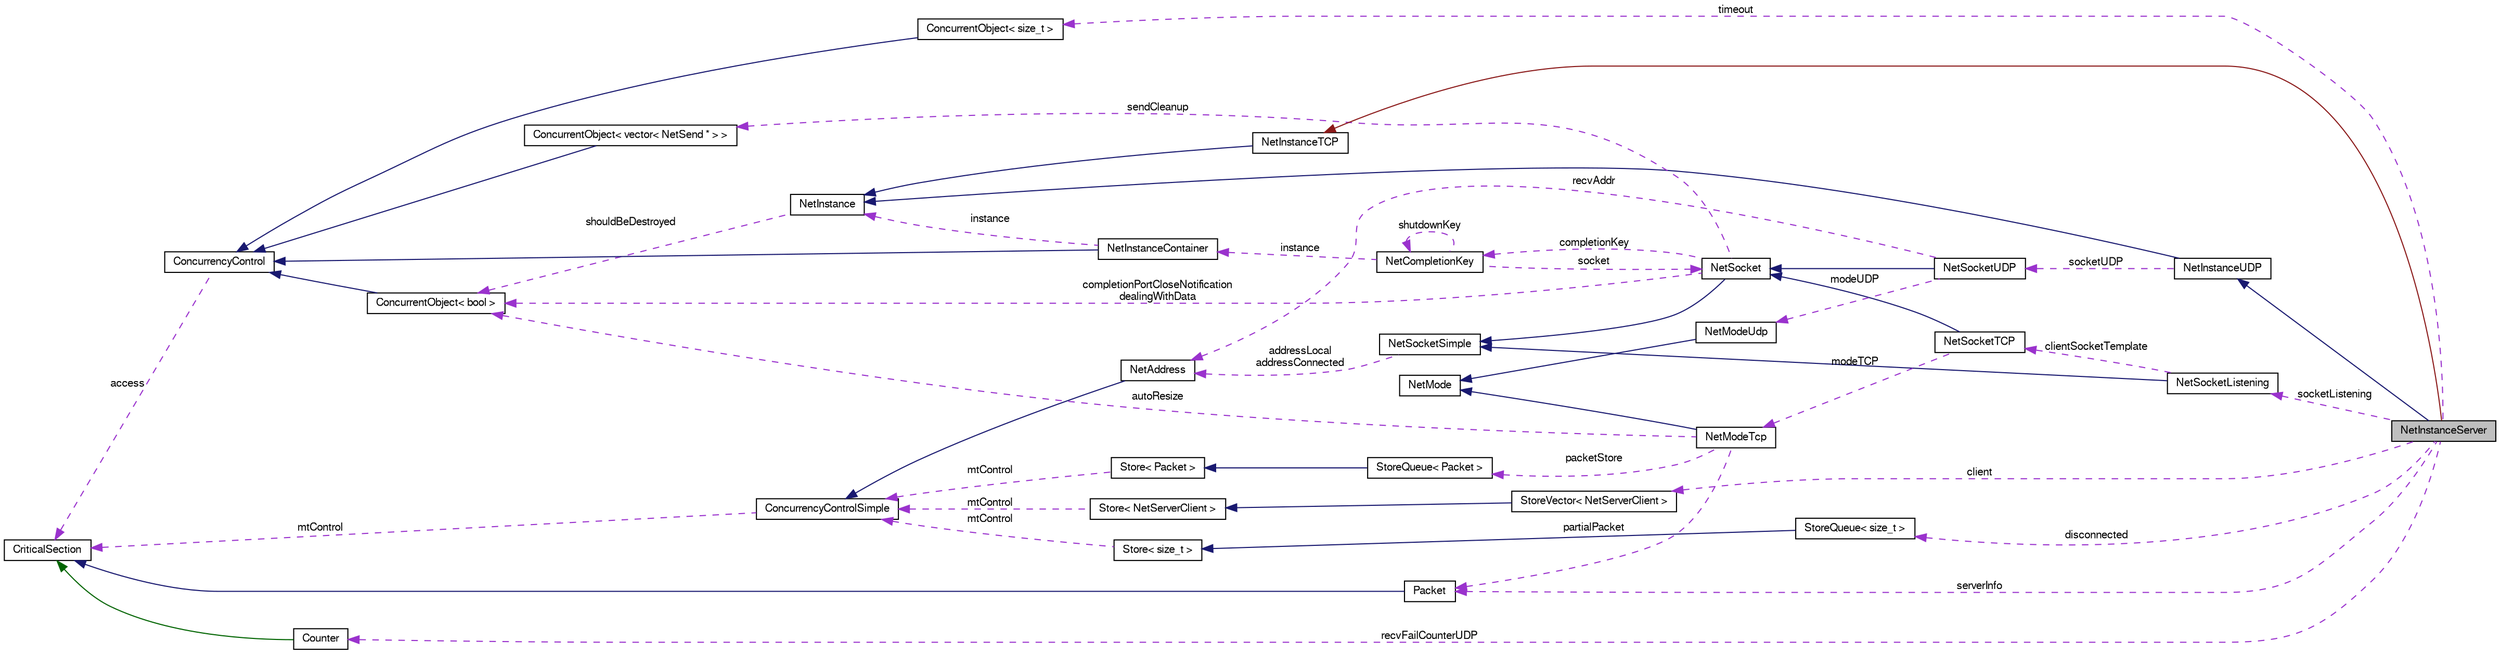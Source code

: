 digraph G
{
  edge [fontname="FreeSans",fontsize="10",labelfontname="FreeSans",labelfontsize="10"];
  node [fontname="FreeSans",fontsize="10",shape=record];
  rankdir=LR;
  Node1 [label="NetInstanceServer",height=0.2,width=0.4,color="black", fillcolor="grey75", style="filled" fontcolor="black"];
  Node2 -> Node1 [dir=back,color="midnightblue",fontsize="10",style="solid",fontname="FreeSans"];
  Node2 [label="NetInstanceUDP",height=0.2,width=0.4,color="black", fillcolor="white", style="filled",URL="$class_net_instance_u_d_p.html",tooltip="UDP instance class responsible for managing all UDP operations on at an instance level."];
  Node3 -> Node2 [dir=back,color="midnightblue",fontsize="10",style="solid",fontname="FreeSans"];
  Node3 [label="NetInstance",height=0.2,width=0.4,color="black", fillcolor="white", style="filled",URL="$class_net_instance.html",tooltip="Core instance class responsible for the core structure of a networking instance."];
  Node4 -> Node3 [dir=back,color="darkorchid3",fontsize="10",style="dashed",label="shouldBeDestroyed",fontname="FreeSans"];
  Node4 [label="ConcurrentObject\< bool \>",height=0.2,width=0.4,color="black", fillcolor="white", style="filled",URL="$class_concurrent_object.html"];
  Node5 -> Node4 [dir=back,color="midnightblue",fontsize="10",style="solid",fontname="FreeSans"];
  Node5 [label="ConcurrencyControl",height=0.2,width=0.4,color="black", fillcolor="white", style="filled",URL="$class_concurrency_control.html",tooltip="Advanced concurrency control object."];
  Node6 -> Node5 [dir=back,color="darkorchid3",fontsize="10",style="dashed",label="access",fontname="FreeSans"];
  Node6 [label="CriticalSection",height=0.2,width=0.4,color="black", fillcolor="white", style="filled",URL="$class_critical_section.html",tooltip="Critical section class with Enter and Leave methods."];
  Node7 -> Node2 [dir=back,color="darkorchid3",fontsize="10",style="dashed",label="socketUDP",fontname="FreeSans"];
  Node7 [label="NetSocketUDP",height=0.2,width=0.4,color="black", fillcolor="white", style="filled",URL="$class_net_socket_u_d_p.html",tooltip="Socket used for UDP data transfer."];
  Node8 -> Node7 [dir=back,color="midnightblue",fontsize="10",style="solid",fontname="FreeSans"];
  Node8 [label="NetSocket",height=0.2,width=0.4,color="black", fillcolor="white", style="filled",URL="$class_net_socket.html",tooltip="Socket class providing more advanced functionality common to all protocols."];
  Node9 -> Node8 [dir=back,color="midnightblue",fontsize="10",style="solid",fontname="FreeSans"];
  Node9 [label="NetSocketSimple",height=0.2,width=0.4,color="black", fillcolor="white", style="filled",URL="$class_net_socket_simple.html",tooltip="simple socket with basic functionality"];
  Node10 -> Node9 [dir=back,color="darkorchid3",fontsize="10",style="dashed",label="addressLocal\naddressConnected",fontname="FreeSans"];
  Node10 [label="NetAddress",height=0.2,width=0.4,color="black", fillcolor="white", style="filled",URL="$class_net_address.html",tooltip="Stores a single address with IP and port."];
  Node11 -> Node10 [dir=back,color="midnightblue",fontsize="10",style="solid",fontname="FreeSans"];
  Node11 [label="ConcurrencyControlSimple",height=0.2,width=0.4,color="black", fillcolor="white", style="filled",URL="$class_concurrency_control_simple.html",tooltip="simple version of ConcurrencyControl class which avoids the need for threadID parameters"];
  Node6 -> Node11 [dir=back,color="darkorchid3",fontsize="10",style="dashed",label="mtControl",fontname="FreeSans"];
  Node12 -> Node8 [dir=back,color="darkorchid3",fontsize="10",style="dashed",label="sendCleanup",fontname="FreeSans"];
  Node12 [label="ConcurrentObject\< vector\< NetSend * \> \>",height=0.2,width=0.4,color="black", fillcolor="white", style="filled",URL="$class_concurrent_object.html"];
  Node5 -> Node12 [dir=back,color="midnightblue",fontsize="10",style="solid",fontname="FreeSans"];
  Node13 -> Node8 [dir=back,color="darkorchid3",fontsize="10",style="dashed",label="completionKey",fontname="FreeSans"];
  Node13 [label="NetCompletionKey",height=0.2,width=0.4,color="black", fillcolor="white", style="filled",URL="$class_net_completion_key.html",tooltip="Completion key used by the completion port to identify instances, sockets and other objects..."];
  Node14 -> Node13 [dir=back,color="darkorchid3",fontsize="10",style="dashed",label="instance",fontname="FreeSans"];
  Node14 [label="NetInstanceContainer",height=0.2,width=0.4,color="black", fillcolor="white", style="filled",URL="$class_net_instance_container.html",tooltip="Stores instances, allowing safe shutdown of instance."];
  Node5 -> Node14 [dir=back,color="midnightblue",fontsize="10",style="solid",fontname="FreeSans"];
  Node3 -> Node14 [dir=back,color="darkorchid3",fontsize="10",style="dashed",label="instance",fontname="FreeSans"];
  Node8 -> Node13 [dir=back,color="darkorchid3",fontsize="10",style="dashed",label="socket",fontname="FreeSans"];
  Node13 -> Node13 [dir=back,color="darkorchid3",fontsize="10",style="dashed",label="shutdownKey",fontname="FreeSans"];
  Node4 -> Node8 [dir=back,color="darkorchid3",fontsize="10",style="dashed",label="completionPortCloseNotification\ndealingWithData",fontname="FreeSans"];
  Node10 -> Node7 [dir=back,color="darkorchid3",fontsize="10",style="dashed",label="recvAddr",fontname="FreeSans"];
  Node15 -> Node7 [dir=back,color="darkorchid3",fontsize="10",style="dashed",label="modeUDP",fontname="FreeSans"];
  Node15 [label="NetModeUdp",height=0.2,width=0.4,color="black", fillcolor="white", style="filled",URL="$class_net_mode_udp.html",tooltip="UDP protocol class, provides a base for extensions to the protocol by UDP mode classes."];
  Node16 -> Node15 [dir=back,color="midnightblue",fontsize="10",style="solid",fontname="FreeSans"];
  Node16 [label="NetMode",height=0.2,width=0.4,color="black", fillcolor="white", style="filled",URL="$class_net_mode.html",tooltip="Protocol interface inherited by protocol objects such as NetModeUdp and NetModeTcp."];
  Node17 -> Node1 [dir=back,color="firebrick4",fontsize="10",style="solid",fontname="FreeSans"];
  Node17 [label="NetInstanceTCP",height=0.2,width=0.4,color="black", fillcolor="white", style="filled",URL="$class_net_instance_t_c_p.html",tooltip="TCP instance class responsible for managing all TCP operations on at an instance level."];
  Node3 -> Node17 [dir=back,color="midnightblue",fontsize="10",style="solid",fontname="FreeSans"];
  Node18 -> Node1 [dir=back,color="darkorchid3",fontsize="10",style="dashed",label="client",fontname="FreeSans"];
  Node18 [label="StoreVector\< NetServerClient \>",height=0.2,width=0.4,color="black", fillcolor="white", style="filled",URL="$class_store_vector.html"];
  Node19 -> Node18 [dir=back,color="midnightblue",fontsize="10",style="solid",fontname="FreeSans"];
  Node19 [label="Store\< NetServerClient \>",height=0.2,width=0.4,color="black", fillcolor="white", style="filled",URL="$class_store.html"];
  Node11 -> Node19 [dir=back,color="darkorchid3",fontsize="10",style="dashed",label="mtControl",fontname="FreeSans"];
  Node20 -> Node1 [dir=back,color="darkorchid3",fontsize="10",style="dashed",label="disconnected",fontname="FreeSans"];
  Node20 [label="StoreQueue\< size_t \>",height=0.2,width=0.4,color="black", fillcolor="white", style="filled",URL="$class_store_queue.html"];
  Node21 -> Node20 [dir=back,color="midnightblue",fontsize="10",style="solid",fontname="FreeSans"];
  Node21 [label="Store\< size_t \>",height=0.2,width=0.4,color="black", fillcolor="white", style="filled",URL="$class_store.html"];
  Node11 -> Node21 [dir=back,color="darkorchid3",fontsize="10",style="dashed",label="mtControl",fontname="FreeSans"];
  Node22 -> Node1 [dir=back,color="darkorchid3",fontsize="10",style="dashed",label="serverInfo",fontname="FreeSans"];
  Node22 [label="Packet",height=0.2,width=0.4,color="black", fillcolor="white", style="filled",URL="$class_packet.html",tooltip="Efficiently and safely stores and manipulates data."];
  Node6 -> Node22 [dir=back,color="midnightblue",fontsize="10",style="solid",fontname="FreeSans"];
  Node23 -> Node1 [dir=back,color="darkorchid3",fontsize="10",style="dashed",label="socketListening",fontname="FreeSans"];
  Node23 [label="NetSocketListening",height=0.2,width=0.4,color="black", fillcolor="white", style="filled",URL="$class_net_socket_listening.html",tooltip="Listening socket used to listen and accept new TCP connections."];
  Node9 -> Node23 [dir=back,color="midnightblue",fontsize="10",style="solid",fontname="FreeSans"];
  Node24 -> Node23 [dir=back,color="darkorchid3",fontsize="10",style="dashed",label="clientSocketTemplate",fontname="FreeSans"];
  Node24 [label="NetSocketTCP",height=0.2,width=0.4,color="black", fillcolor="white", style="filled",URL="$class_net_socket_t_c_p.html",tooltip="Socket used for TCP data transfer."];
  Node8 -> Node24 [dir=back,color="midnightblue",fontsize="10",style="solid",fontname="FreeSans"];
  Node25 -> Node24 [dir=back,color="darkorchid3",fontsize="10",style="dashed",label="modeTCP",fontname="FreeSans"];
  Node25 [label="NetModeTcp",height=0.2,width=0.4,color="black", fillcolor="white", style="filled",URL="$class_net_mode_tcp.html",tooltip="TCP protocol class, provides a base for extensions to the protocol by TCP mode classes."];
  Node16 -> Node25 [dir=back,color="midnightblue",fontsize="10",style="solid",fontname="FreeSans"];
  Node22 -> Node25 [dir=back,color="darkorchid3",fontsize="10",style="dashed",label="partialPacket",fontname="FreeSans"];
  Node26 -> Node25 [dir=back,color="darkorchid3",fontsize="10",style="dashed",label="packetStore",fontname="FreeSans"];
  Node26 [label="StoreQueue\< Packet \>",height=0.2,width=0.4,color="black", fillcolor="white", style="filled",URL="$class_store_queue.html"];
  Node27 -> Node26 [dir=back,color="midnightblue",fontsize="10",style="solid",fontname="FreeSans"];
  Node27 [label="Store\< Packet \>",height=0.2,width=0.4,color="black", fillcolor="white", style="filled",URL="$class_store.html"];
  Node11 -> Node27 [dir=back,color="darkorchid3",fontsize="10",style="dashed",label="mtControl",fontname="FreeSans"];
  Node4 -> Node25 [dir=back,color="darkorchid3",fontsize="10",style="dashed",label="autoResize",fontname="FreeSans"];
  Node28 -> Node1 [dir=back,color="darkorchid3",fontsize="10",style="dashed",label="timeout",fontname="FreeSans"];
  Node28 [label="ConcurrentObject\< size_t \>",height=0.2,width=0.4,color="black", fillcolor="white", style="filled",URL="$class_concurrent_object.html"];
  Node5 -> Node28 [dir=back,color="midnightblue",fontsize="10",style="solid",fontname="FreeSans"];
  Node29 -> Node1 [dir=back,color="darkorchid3",fontsize="10",style="dashed",label="recvFailCounterUDP",fontname="FreeSans"];
  Node29 [label="Counter",height=0.2,width=0.4,color="black", fillcolor="white", style="filled",URL="$class_counter.html",tooltip="Counter object, used to detect a large frequency of an event occurring simultaneously."];
  Node6 -> Node29 [dir=back,color="darkgreen",fontsize="10",style="solid",fontname="FreeSans"];
}
